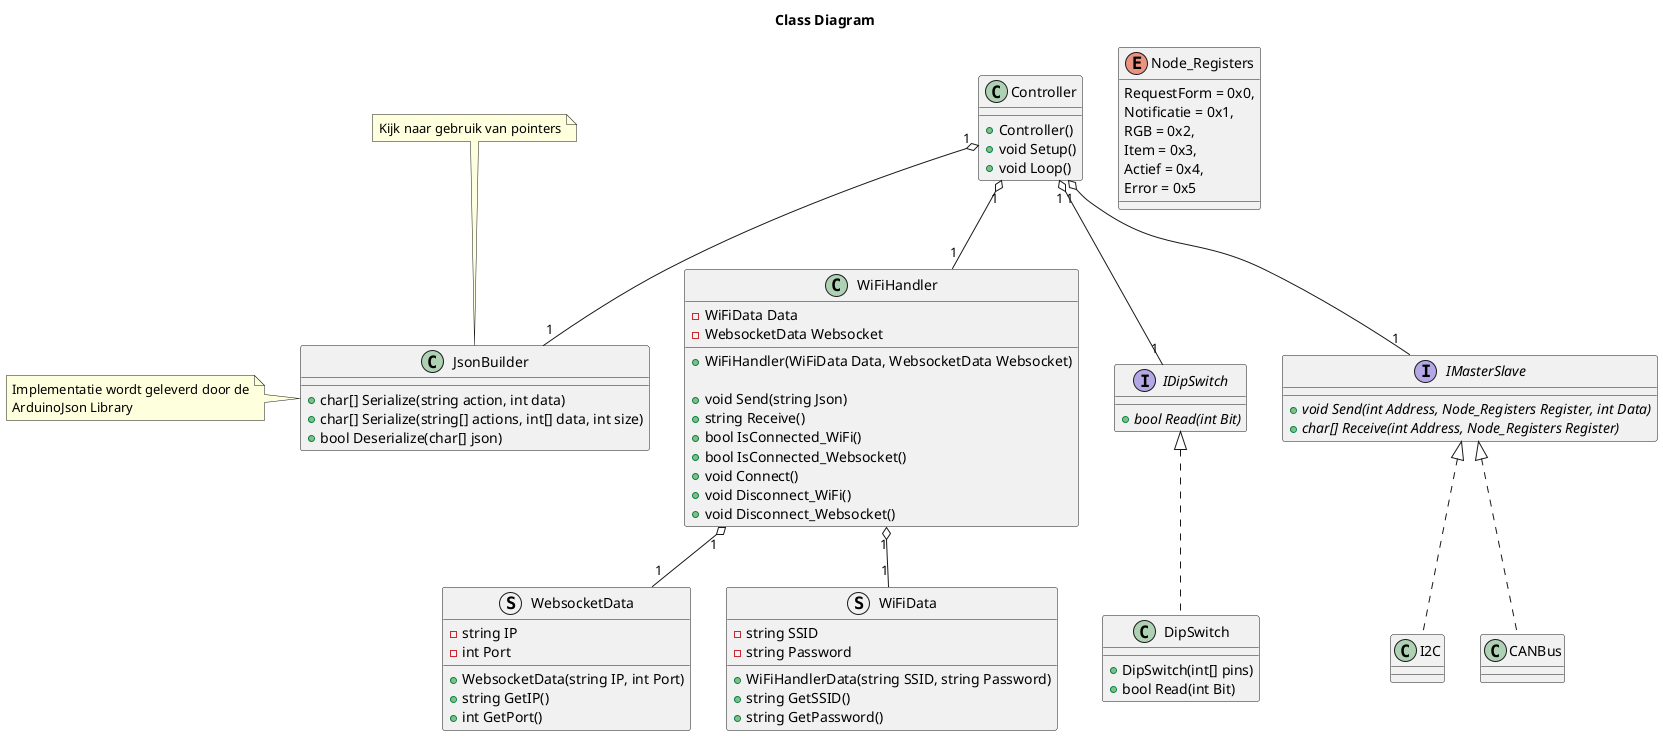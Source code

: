 @startuml ClassDiagram
Title Class Diagram

Class Controller
{
    {method} + Controller()
    {method} + void Setup()
    {method} + void Loop()
}

Class WiFiHandler
{
    {field} - WiFiData Data
    {field} - WebsocketData Websocket

    {method} + WiFiHandler(WiFiData Data, WebsocketData Websocket)

    {method} + void Send(string Json)
    {method} + string Receive()
    {method} + bool IsConnected_WiFi()
    {method} + bool IsConnected_Websocket()
    {method} + void Connect()
    {method} + void Disconnect_WiFi()
    {method} + void Disconnect_Websocket()
}

Struct WebsocketData
{
    {field} - string IP
    {field} - int Port

    {method} + WebsocketData(string IP, int Port)
    {method} + string GetIP()
    {method} + int GetPort()
}

Struct WiFiData
{
    {field} - string SSID
    {field} - string Password

    {method} + WiFiHandlerData(string SSID, string Password)
    {method} + string GetSSID()
    {method} + string GetPassword()
}

Interface IDipSwitch
{
    {abstract} + bool Read(int Bit)
}

class DipSwitch
{
    {method} + DipSwitch(int[] pins)
    {method} + bool Read(int Bit)
}


Interface IMasterSlave
{
    {abstract} + void Send(int Address, Node_Registers Register, int Data)
    {abstract} + char[] Receive(int Address, Node_Registers Register)
}

enum Node_Registers
{
    RequestForm = 0x0,
    Notificatie = 0x1,
    RGB = 0x2,
    Item = 0x3,
    Actief = 0x4,
    Error = 0x5
}

class I2C
{
    ' {field} - int Address
    ' {field} - int[] KnownAddresses
    ' {method} + I2C_Controller(int Address)
    ' {method} + void Scan()
    ' {method} + void Send(int Address, Node_Registers Register, int Data)
    ' {method} + char[] Receive(int Address, Node_Registers Register)
}

Class JsonBuilder
{
    {method} + char[] Serialize(string action, int data)
    {method} + char[] Serialize(string[] actions, int[] data, int size)
    {method} + bool Deserialize(char[] json)
}

note left of JsonBuilder : Implementatie wordt geleverd door de\nArduinoJson Library
note top of JsonBuilder : Kijk naar gebruik van pointers

' EMPTY CLASSES
Class CANBus
' END OF EMPYY CLASSES 

IMasterSlave <|.. I2C
IMasterSlave <|.. CANBus
IDipSwitch <|.. DipSwitch

Controller "1" o-- "1" WiFiHandler
Controller "1" o-- "1" IMasterSlave
Controller "1" o-- "1" JsonBuilder
Controller "1" o-down- "1" IDipSwitch

WiFiHandler "1" o-- "1" WiFiData
WiFiHandler "1" o-- "1" WebsocketData

' See if we should separate WebSocket & WiFi

@enduml

